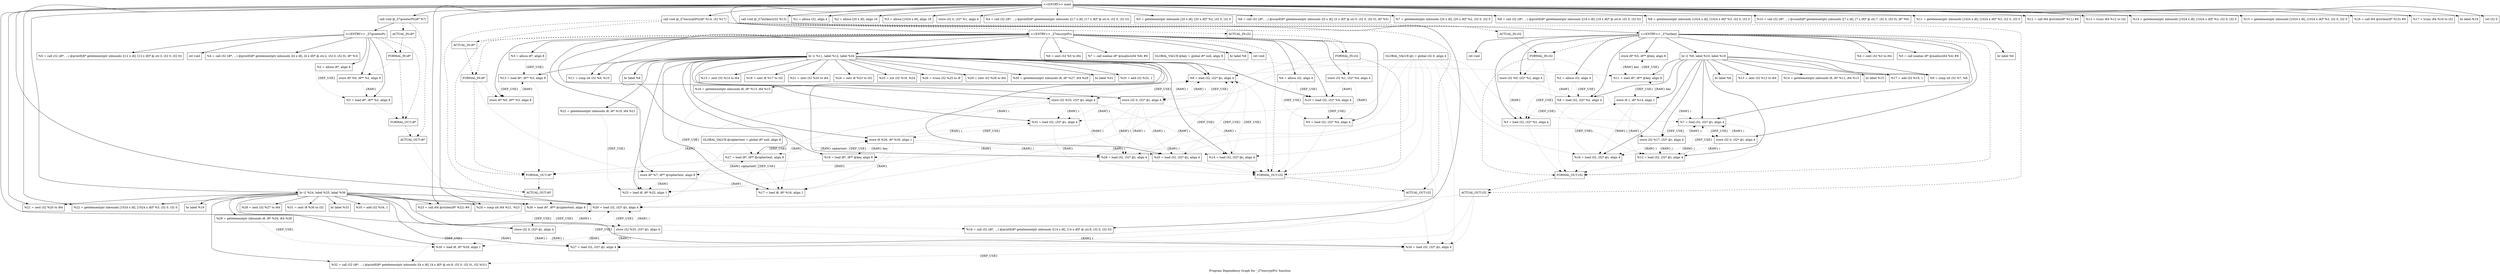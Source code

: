 digraph "Program Dependency Graph for '_Z7encryptPci' function" {
	label="Program Dependency Graph for '_Z7encryptPci' function";

	Node0x11faa50 [shape=record,label="{  %2 = alloca i8*, align 8}"];
	Node0x11faa50 -> Node0x11faa80[style=dotted,label = "{DEF_USE}" ];
	Node0x11faa80 [shape=record,label="{  %3 = load i8*, i8** %2, align 8}"];
	Node0x11faa80 -> Node0x1217750[style=dotted];
	Node0x11fa2b0 [shape=record,label="{  store i8* %0, i8** %2, align 8}"];
	Node0x11fa2b0 -> Node0x11faa80[style=dotted,label = "{RAW} "];
	Node0x11fa350 [shape=record,label="{\<\<ENTRY\>\> _Z7greeterPc}"];
	Node0x11fa350 -> Node0x11faa50;
	Node0x11fa350 -> Node0x11fa2b0;
	Node0x11fa350 -> Node0x11faa80;
	Node0x11fa350 -> Node0x11fa3e0;
	Node0x11fa350 -> Node0x11fa320;
	Node0x11fa350 -> Node0x11fa5c0;
	Node0x11fa350 -> Node0x12176e0[style=dashed];
	Node0x11fa350 -> Node0x1217750[style=dashed];
	Node0x11fa3e0 [shape=record,label="{  %4 = call i32 (i8*, ...) @printf(i8* getelementptr inbounds ([4 x i8], [4 x i8]* @.str.2, i32 0, i32 0), i8* %3)}"];
	Node0x11fa320 [shape=record,label="{  %5 = call i32 (i8*, ...) @printf(i8* getelementptr inbounds ([12 x i8], [12 x i8]* @.str.3, i32 0, i32 0))}"];
	Node0x11fa5c0 [shape=record,label="{  ret void}"];
	Node0x11f9ae0 [shape=record,label="{\<\<ENTRY\>\> _Z7initkeyi}"];
	Node0x11f9ae0 -> Node0x1200e20;
	Node0x11f9ae0 -> Node0x1200f20;
	Node0x11f9ae0 -> Node0x11ff9c0;
	Node0x11f9ae0 -> Node0x11ff990;
	Node0x11f9ae0 -> Node0x11ffa70;
	Node0x11f9ae0 -> Node0x11ffb70;
	Node0x11f9ae0 -> Node0x11ffbe0;
	Node0x11f9ae0 -> Node0x11ffc50;
	Node0x11f9ae0 -> Node0x1200e90;
	Node0x11f9ae0 -> Node0x11ffae0;
	Node0x11f9ae0 -> Node0x1200b90;
	Node0x11f9ae0 -> Node0x1200c00;
	Node0x11f9ae0 -> Node0x1202180;
	Node0x11f9ae0 -> Node0x1218130[style=dashed];
	Node0x11f9ae0 -> Node0x12181a0[style=dashed];
	Node0x1200e20 [shape=record,label="{  %2 = alloca i32, align 4}"];
	Node0x1200e20 -> Node0x11ff9c0[style=dotted,label = "{DEF_USE}" ];
	Node0x1200e20 -> Node0x11ffae0[style=dotted,label = "{DEF_USE}" ];
	Node0x1200f20 [shape=record,label="{  store i32 %0, i32* %2, align 4}"];
	Node0x1200f20 -> Node0x11ff9c0[style=dotted,label = "{RAW} "];
	Node0x1200f20 -> Node0x11ffae0[style=dotted,label = "{RAW} "];
	Node0x11ff9c0 [shape=record,label="{  %3 = load i32, i32* %2, align 4}"];
	Node0x11ff9c0 -> Node0x12181a0[style=dotted];
	Node0x11ff990 [shape=record,label="{  %4 = sext i32 %3 to i64}"];
	Node0x11ffa70 [shape=record,label="{  %5 = call noalias i8* @malloc(i64 %4) #6}"];
	Node0x11ffb70 [shape=record,label="{  store i8* %5, i8** @key, align 8}"];
	Node0x11ffb70 -> Node0x1200ce0[style=dotted,label = "{RAW} key"];
	Node0x11ffbe0 [shape=record,label="{  store i32 0, i32* @i, align 4}"];
	Node0x11ffbe0 -> Node0x1200e90[style=dotted,label = "{RAW} i"];
	Node0x11ffbe0 -> Node0x1200d50[style=dotted,label = "{RAW} i"];
	Node0x11ffbe0 -> Node0x12021b0[style=dotted,label = "{RAW} i"];
	Node0x11ffc50 [shape=record,label="{  br label %6}"];
	Node0x11ffcc0 [shape=record,label="{GLOBAL_VALUE:@i = global i32 0, align 4}"];
	Node0x11ffcc0 -> Node0x1200e90[style=dotted];
	Node0x11ffcc0 -> Node0x1200d50[style=dotted];
	Node0x11ffcc0 -> Node0x12021b0[style=dotted];
	Node0x11ffcc0 -> Node0x1203230[style=dotted];
	Node0x11ffcc0 -> Node0x1209e30[style=dotted];
	Node0x11ffcc0 -> Node0x1209fd0[style=dotted];
	Node0x11ffcc0 -> Node0x120a120[style=dotted];
	Node0x11ffcc0 -> Node0x120a190[style=dotted];
	Node0x11ffcc0 -> Node0x12156b0[style=dotted];
	Node0x11ffcc0 -> Node0x1215a90[style=dotted];
	Node0x11ffcc0 -> Node0x1215b00[style=dotted];
	Node0x1200e90 [shape=record,label="{  %7 = load i32, i32* @i, align 4}"];
	Node0x1200e90 -> Node0x11ffbe0[style=dotted,label = "{DEF_USE}" ];
	Node0x1200e90 -> Node0x1202330[style=dotted,label = "{DEF_USE}" ];
	Node0x1200e90 -> Node0x12181a0[style=dotted];
	Node0x11ffae0 [shape=record,label="{  %8 = load i32, i32* %2, align 4}"];
	Node0x11ffae0 -> Node0x11ff9c0[style=dotted,label = "{DEF_USE}" ];
	Node0x11ffae0 -> Node0x12181a0[style=dotted];
	Node0x1200b90 [shape=record,label="{  %9 = icmp ult i32 %7, %8}"];
	Node0x1200c00 [shape=record,label="{  br i1 %9, label %10, label %18}"];
	Node0x1200c00 -> Node0x1200e90;
	Node0x1200c00 -> Node0x11ffae0;
	Node0x1200c00 -> Node0x1200b90;
	Node0x1200c00 -> Node0x1200ce0;
	Node0x1200c00 -> Node0x1200d50;
	Node0x1200c00 -> Node0x1202420;
	Node0x1200c00 -> Node0x1202570;
	Node0x1200c00 -> Node0x12025e0;
	Node0x1200c00 -> Node0x1202650;
	Node0x1200c00 -> Node0x12021b0;
	Node0x1200c00 -> Node0x12024a0;
	Node0x1200c00 -> Node0x1202330;
	Node0x1200c00 -> Node0x12027d0;
	Node0x1200c70 [shape=record,label="{GLOBAL_VALUE:@key = global i8* null, align 8}"];
	Node0x1200c70 -> Node0x1200ce0[style=dotted];
	Node0x1200c70 -> Node0x1209f30[style=dotted];
	Node0x1200ce0 [shape=record,label="{  %11 = load i8*, i8** @key, align 8}"];
	Node0x1200ce0 -> Node0x11ffb70[style=dotted,label = "{DEF_USE}" ];
	Node0x1200ce0 -> Node0x12025e0[style=dotted,label = "{DEF_USE}" ];
	Node0x1200d50 [shape=record,label="{  %12 = load i32, i32* @i, align 4}"];
	Node0x1200d50 -> Node0x1200e90[style=dotted,label = "{DEF_USE}" ];
	Node0x1200d50 -> Node0x12181a0[style=dotted];
	Node0x12021b0 [shape=record,label="{  %16 = load i32, i32* @i, align 4}"];
	Node0x12021b0 -> Node0x12025e0[style=dotted,label = "{DEF_USE}" ];
	Node0x12021b0 -> Node0x12181a0[style=dotted];
	Node0x1202180 [shape=record,label="{  ret void}"];
	Node0x1202330 [shape=record,label="{  store i32 %17, i32* @i, align 4}"];
	Node0x1202330 -> Node0x1200e90[style=dotted,label = "{RAW} i"];
	Node0x1202330 -> Node0x1200d50[style=dotted,label = "{RAW} i"];
	Node0x1202330 -> Node0x12021b0[style=dotted,label = "{RAW} i"];
	Node0x1202420 [shape=record,label="{  %13 = zext i32 %12 to i64}"];
	Node0x1202570 [shape=record,label="{  %14 = getelementptr inbounds i8, i8* %11, i64 %13}"];
	Node0x12025e0 [shape=record,label="{  store i8 1, i8* %14, align 1}"];
	Node0x12025e0 -> Node0x1200e90[style=dotted,label = "{RAW} i"];
	Node0x12025e0 -> Node0x1200ce0[style=dotted,label = "{RAW} key"];
	Node0x12025e0 -> Node0x1200d50[style=dotted,label = "{RAW} i"];
	Node0x12025e0 -> Node0x12021b0[style=dotted,label = "{RAW} i"];
	Node0x1202650 [shape=record,label="{  br label %15}"];
	Node0x12024a0 [shape=record,label="{  %17 = add i32 %16, 1}"];
	Node0x12027d0 [shape=record,label="{  br label %6}"];
	Node0x120bc70 [shape=record,label="{\<\<ENTRY\>\> _Z7encryptPci}"];
	Node0x120bc70 -> Node0x120bca0;
	Node0x120bc70 -> Node0x120bd10;
	Node0x120bc70 -> Node0x120bdb0;
	Node0x120bc70 -> Node0x120bd80;
	Node0x120bc70 -> Node0x1202f70;
	Node0x120bc70 -> Node0x1203070;
	Node0x120bc70 -> Node0x12030e0;
	Node0x120bc70 -> Node0x1203150;
	Node0x120bc70 -> Node0x12031c0;
	Node0x120bc70 -> Node0x1202fe0;
	Node0x120bc70 -> Node0x1203230;
	Node0x120bc70 -> Node0x12032a0;
	Node0x120bc70 -> Node0x1209d50;
	Node0x120bc70 -> Node0x1209dc0;
	Node0x120bc70 -> Node0x120a200;
	Node0x120bc70 -> Node0x12192a0[style=dashed];
	Node0x120bc70 -> Node0x1219310[style=dashed];
	Node0x120bc70 -> Node0x120e640[style=dashed];
	Node0x120bc70 -> Node0x12195e0[style=dashed];
	Node0x120bca0 [shape=record,label="{  %3 = alloca i8*, align 8}"];
	Node0x120bca0 -> Node0x120a2e0[style=dotted,label = "{DEF_USE}" ];
	Node0x120bd10 [shape=record,label="{  %4 = alloca i32, align 4}"];
	Node0x120bd10 -> Node0x1202f70[style=dotted,label = "{DEF_USE}" ];
	Node0x120bd10 -> Node0x12032a0[style=dotted,label = "{DEF_USE}" ];
	Node0x120bdb0 [shape=record,label="{  store i8* %0, i8** %3, align 8}"];
	Node0x120bdb0 -> Node0x120a2e0[style=dotted,label = "{RAW} "];
	Node0x120bd80 [shape=record,label="{  store i32 %1, i32* %4, align 4}"];
	Node0x120bd80 -> Node0x1202f70[style=dotted,label = "{RAW} "];
	Node0x120bd80 -> Node0x12032a0[style=dotted,label = "{RAW} "];
	Node0x1202f70 [shape=record,label="{  %5 = load i32, i32* %4, align 4}"];
	Node0x1202f70 -> Node0x12195e0[style=dotted];
	Node0x1203070 [shape=record,label="{  %6 = sext i32 %5 to i64}"];
	Node0x12030e0 [shape=record,label="{  %7 = call noalias i8* @malloc(i64 %6) #6}"];
	Node0x1203150 [shape=record,label="{  store i8* %7, i8** @ciphertext, align 8}"];
	Node0x1203150 -> Node0x120a3b0[style=dotted,label = "{RAW} "];
	Node0x1203150 -> Node0x120a420[style=dotted,label = "{RAW} "];
	Node0x1203150 -> Node0x120a0b0[style=dotted,label = "{RAW} ciphertext"];
	Node0x12031c0 [shape=record,label="{  store i32 0, i32* @i, align 4}"];
	Node0x12031c0 -> Node0x1203230[style=dotted,label = "{RAW} i"];
	Node0x12031c0 -> Node0x1209e30[style=dotted,label = "{RAW} i"];
	Node0x12031c0 -> Node0x120a3b0[style=dotted,label = "{RAW} "];
	Node0x12031c0 -> Node0x1209fd0[style=dotted,label = "{RAW} i"];
	Node0x12031c0 -> Node0x120a420[style=dotted,label = "{RAW} "];
	Node0x12031c0 -> Node0x120a120[style=dotted,label = "{RAW} i"];
	Node0x12031c0 -> Node0x120a190[style=dotted,label = "{RAW} i"];
	Node0x1202fe0 [shape=record,label="{  br label %8}"];
	Node0x1203230 [shape=record,label="{  %9 = load i32, i32* @i, align 4}"];
	Node0x1203230 -> Node0x12031c0[style=dotted,label = "{DEF_USE}" ];
	Node0x1203230 -> Node0x120a490[style=dotted,label = "{DEF_USE}" ];
	Node0x1203230 -> Node0x12195e0[style=dotted];
	Node0x12032a0 [shape=record,label="{  %10 = load i32, i32* %4, align 4}"];
	Node0x12032a0 -> Node0x1202f70[style=dotted,label = "{DEF_USE}" ];
	Node0x12032a0 -> Node0x12195e0[style=dotted];
	Node0x1209d50 [shape=record,label="{  %11 = icmp ult i32 %9, %10}"];
	Node0x1209dc0 [shape=record,label="{  br i1 %11, label %12, label %34}"];
	Node0x1209dc0 -> Node0x1203230;
	Node0x1209dc0 -> Node0x12032a0;
	Node0x1209dc0 -> Node0x1209d50;
	Node0x1209dc0 -> Node0x120a2e0;
	Node0x1209dc0 -> Node0x1209e30;
	Node0x1209dc0 -> Node0x120a5c0;
	Node0x1209dc0 -> Node0x120a6c0;
	Node0x1209dc0 -> Node0x120a3b0;
	Node0x1209dc0 -> Node0x120a730;
	Node0x1209dc0 -> Node0x1209f30;
	Node0x1209dc0 -> Node0x1209fd0;
	Node0x1209dc0 -> Node0x120a7a0;
	Node0x1209dc0 -> Node0x120a7d0;
	Node0x1209dc0 -> Node0x120a420;
	Node0x1209dc0 -> Node0x1202ee0;
	Node0x1209dc0 -> Node0x1205540;
	Node0x1209dc0 -> Node0x12055b0;
	Node0x1209dc0 -> Node0x120a0b0;
	Node0x1209dc0 -> Node0x120a120;
	Node0x1209dc0 -> Node0x1205620;
	Node0x1209dc0 -> Node0x1205690;
	Node0x1209dc0 -> Node0x120ddc0;
	Node0x1209dc0 -> Node0x120de30;
	Node0x1209dc0 -> Node0x120a190;
	Node0x1209dc0 -> Node0x120dea0;
	Node0x1209dc0 -> Node0x120a490;
	Node0x1209dc0 -> Node0x120e530;
	Node0x1209e30 [shape=record,label="{  %14 = load i32, i32* @i, align 4}"];
	Node0x1209e30 -> Node0x1203230[style=dotted,label = "{DEF_USE}" ];
	Node0x1209e30 -> Node0x12195e0[style=dotted];
	Node0x1209f30 [shape=record,label="{  %19 = load i8*, i8** @key, align 8}"];
	Node0x1209f30 -> Node0x120ddc0[style=dotted,label = "{DEF_USE}" ];
	Node0x1209f30 -> Node0x1219310[style=dotted];
	Node0x1209fd0 [shape=record,label="{  %20 = load i32, i32* @i, align 4}"];
	Node0x1209fd0 -> Node0x1203230[style=dotted,label = "{DEF_USE}" ];
	Node0x1209fd0 -> Node0x12195e0[style=dotted];
	Node0x120a040 [shape=record,label="{GLOBAL_VALUE:@ciphertext = global i8* null, align 8}"];
	Node0x120a040 -> Node0x120a0b0[style=dotted];
	Node0x120a040 -> Node0x12159f0[style=dotted];
	Node0x120a0b0 [shape=record,label="{  %27 = load i8*, i8** @ciphertext, align 8}"];
	Node0x120a0b0 -> Node0x1203150[style=dotted,label = "{DEF_USE}" ];
	Node0x120a0b0 -> Node0x120ddc0[style=dotted,label = "{DEF_USE}" ];
	Node0x120a0b0 -> Node0x1219310[style=dotted];
	Node0x120a120 [shape=record,label="{  %28 = load i32, i32* @i, align 4}"];
	Node0x120a120 -> Node0x1203230[style=dotted,label = "{DEF_USE}" ];
	Node0x120a120 -> Node0x12195e0[style=dotted];
	Node0x120a190 [shape=record,label="{  %32 = load i32, i32* @i, align 4}"];
	Node0x120a190 -> Node0x120ddc0[style=dotted,label = "{DEF_USE}" ];
	Node0x120a190 -> Node0x12195e0[style=dotted];
	Node0x120a200 [shape=record,label="{  ret void}"];
	Node0x120a2e0 [shape=record,label="{  %13 = load i8*, i8** %3, align 8}"];
	Node0x120a2e0 -> Node0x120bdb0[style=dotted,label = "{DEF_USE}" ];
	Node0x120a2e0 -> Node0x1219310[style=dotted];
	Node0x120a3b0 [shape=record,label="{  %17 = load i8, i8* %16, align 1}"];
	Node0x120a420 [shape=record,label="{  %23 = load i8, i8* %22, align 1}"];
	Node0x120a490 [shape=record,label="{  store i32 %33, i32* @i, align 4}"];
	Node0x120a490 -> Node0x1203230[style=dotted,label = "{RAW} i"];
	Node0x120a490 -> Node0x1209e30[style=dotted,label = "{RAW} i"];
	Node0x120a490 -> Node0x120a3b0[style=dotted,label = "{RAW} "];
	Node0x120a490 -> Node0x1209fd0[style=dotted,label = "{RAW} i"];
	Node0x120a490 -> Node0x120a420[style=dotted,label = "{RAW} "];
	Node0x120a490 -> Node0x120a120[style=dotted,label = "{RAW} i"];
	Node0x120a490 -> Node0x120a190[style=dotted,label = "{RAW} i"];
	Node0x120a5c0 [shape=record,label="{  %15 = zext i32 %14 to i64}"];
	Node0x120a6c0 [shape=record,label="{  %16 = getelementptr inbounds i8, i8* %13, i64 %15}"];
	Node0x120a6c0 -> Node0x120a3b0[style=dotted,label = "{DEF_USE}" ];
	Node0x120a730 [shape=record,label="{  %18 = sext i8 %17 to i32}"];
	Node0x120a7a0 [shape=record,label="{  %21 = zext i32 %20 to i64}"];
	Node0x120a7d0 [shape=record,label="{  %22 = getelementptr inbounds i8, i8* %19, i64 %21}"];
	Node0x120a7d0 -> Node0x120a420[style=dotted,label = "{DEF_USE}" ];
	Node0x1202ee0 [shape=record,label="{  %24 = sext i8 %23 to i32}"];
	Node0x1205540 [shape=record,label="{  %25 = xor i32 %18, %24}"];
	Node0x12055b0 [shape=record,label="{  %26 = trunc i32 %25 to i8}"];
	Node0x1205620 [shape=record,label="{  %29 = zext i32 %28 to i64}"];
	Node0x1205690 [shape=record,label="{  %30 = getelementptr inbounds i8, i8* %27, i64 %29}"];
	Node0x120ddc0 [shape=record,label="{  store i8 %26, i8* %30, align 1}"];
	Node0x120ddc0 -> Node0x1203230[style=dotted,label = "{RAW} i"];
	Node0x120ddc0 -> Node0x1209e30[style=dotted,label = "{RAW} i"];
	Node0x120ddc0 -> Node0x120a3b0[style=dotted,label = "{RAW} "];
	Node0x120ddc0 -> Node0x1209f30[style=dotted,label = "{RAW} key"];
	Node0x120ddc0 -> Node0x1209fd0[style=dotted,label = "{RAW} i"];
	Node0x120ddc0 -> Node0x120a420[style=dotted,label = "{RAW} "];
	Node0x120ddc0 -> Node0x120a0b0[style=dotted,label = "{RAW} ciphertext"];
	Node0x120ddc0 -> Node0x120a120[style=dotted,label = "{RAW} i"];
	Node0x120ddc0 -> Node0x120a190[style=dotted,label = "{RAW} i"];
	Node0x120de30 [shape=record,label="{  br label %31}"];
	Node0x120dea0 [shape=record,label="{  %33 = add i32 %32, 1}"];
	Node0x120e530 [shape=record,label="{  br label %8}"];
	Node0x120b600 [shape=record,label="{\<\<ENTRY\>\> main}"];
	Node0x120b600 -> Node0x12043e0;
	Node0x120b600 -> Node0x1204450;
	Node0x120b600 -> Node0x12044f0;
	Node0x120b600 -> Node0x12044c0;
	Node0x120b600 -> Node0x12045f0;
	Node0x120b600 -> Node0x12046f0;
	Node0x120b600 -> Node0x1204760;
	Node0x120b600 -> Node0x1214150;
	Node0x120b600 -> Node0x12141c0;
	Node0x120b600 -> Node0x1204660;
	Node0x120b600 -> Node0x1214340;
	Node0x120b600 -> Node0x12143b0;
	Node0x120b600 -> Node0x1214420;
	Node0x120b600 -> Node0x1214490;
	Node0x120b600 -> Node0x1215150;
	Node0x120b600 -> Node0x12151c0;
	Node0x120b600 -> Node0x1215230;
	Node0x120b600 -> Node0x1214230;
	Node0x120b600 -> Node0x12142a0;
	Node0x120b600 -> Node0x1214310;
	Node0x120b600 -> Node0x12154f0;
	Node0x120b600 -> Node0x1215560;
	Node0x120b600 -> Node0x12155d0;
	Node0x120b600 -> Node0x1215640;
	Node0x120b600 -> Node0x12156b0;
	Node0x120b600 -> Node0x1209ea0;
	Node0x120b600 -> Node0x1215830;
	Node0x120b600 -> Node0x12158a0;
	Node0x120b600 -> Node0x1215910;
	Node0x120b600 -> Node0x1215980;
	Node0x120b600 -> Node0x1217060;
	Node0x12043e0 [shape=record,label="{  %1 = alloca i32, align 4}"];
	Node0x1204450 [shape=record,label="{  %2 = alloca [20 x i8], align 16}"];
	Node0x12044f0 [shape=record,label="{  %3 = alloca [1024 x i8], align 16}"];
	Node0x12044c0 [shape=record,label="{  store i32 0, i32* %1, align 4}"];
	Node0x12045f0 [shape=record,label="{  %4 = call i32 (i8*, ...) @printf(i8* getelementptr inbounds ([17 x i8], [17 x i8]* @.str.4, i32 0, i32 0))}"];
	Node0x12046f0 [shape=record,label="{  %5 = getelementptr inbounds [20 x i8], [20 x i8]* %2, i32 0, i32 0}"];
	Node0x1204760 [shape=record,label="{  %6 = call i32 (i8*, ...) @scanf(i8* getelementptr inbounds ([5 x i8], [5 x i8]* @.str.5, i32 0, i32 0), i8* %5)}"];
	Node0x1214150 [shape=record,label="{  %7 = getelementptr inbounds [20 x i8], [20 x i8]* %2, i32 0, i32 0}"];
	Node0x12141c0 [shape=record,label="{  call void @_Z7greeterPc(i8* %7)}"];
	Node0x12141c0 -> Node0x11fa350;
	Node0x12141c0 -> Node0x1217ab0[style=dashed];
	Node0x12141c0 -> Node0x1217b50[style=dashed];
	Node0x1204660 [shape=record,label="{  %8 = call i32 (i8*, ...) @printf(i8* getelementptr inbounds ([18 x i8], [18 x i8]* @.str.6, i32 0, i32 0))}"];
	Node0x1214340 [shape=record,label="{  %9 = getelementptr inbounds [1024 x i8], [1024 x i8]* %3, i32 0, i32 0}"];
	Node0x12143b0 [shape=record,label="{  %10 = call i32 (i8*, ...) @scanf(i8* getelementptr inbounds ([7 x i8], [7 x i8]* @.str.7, i32 0, i32 0), i8* %9)}"];
	Node0x1214420 [shape=record,label="{  %11 = getelementptr inbounds [1024 x i8], [1024 x i8]* %3, i32 0, i32 0}"];
	Node0x1214490 [shape=record,label="{  %12 = call i64 @strlen(i8* %11) #6}"];
	Node0x1215150 [shape=record,label="{  %13 = trunc i64 %12 to i32}"];
	Node0x12151c0 [shape=record,label="{  call void @_Z7initkeyi(i32 %13)}"];
	Node0x12151c0 -> Node0x11f9ae0;
	Node0x12151c0 -> Node0x12185f0[style=dashed];
	Node0x12151c0 -> Node0x1218690[style=dashed];
	Node0x1215230 [shape=record,label="{  %14 = getelementptr inbounds [1024 x i8], [1024 x i8]* %3, i32 0, i32 0}"];
	Node0x1214230 [shape=record,label="{  %15 = getelementptr inbounds [1024 x i8], [1024 x i8]* %3, i32 0, i32 0}"];
	Node0x12142a0 [shape=record,label="{  %16 = call i64 @strlen(i8* %15) #6}"];
	Node0x1214310 [shape=record,label="{  %17 = trunc i64 %16 to i32}"];
	Node0x12154f0 [shape=record,label="{  call void @_Z7encryptPci(i8* %14, i32 %17)}"];
	Node0x12154f0 -> Node0x120bc70;
	Node0x12154f0 -> Node0x1219d30[style=dashed];
	Node0x12154f0 -> Node0x1219dd0[style=dashed];
	Node0x12154f0 -> Node0x1219da0[style=dashed];
	Node0x12154f0 -> Node0x1219ed0[style=dashed];
	Node0x1215560 [shape=record,label="{  %18 = call i32 (i8*, ...) @printf(i8* getelementptr inbounds ([14 x i8], [14 x i8]* @.str.8, i32 0, i32 0))}"];
	Node0x12155d0 [shape=record,label="{  store i32 0, i32* @i, align 4}"];
	Node0x12155d0 -> Node0x12156b0[style=dotted,label = "{RAW} i"];
	Node0x12155d0 -> Node0x1215a90[style=dotted,label = "{RAW} i"];
	Node0x12155d0 -> Node0x121a000[style=dotted,label = "{RAW} "];
	Node0x12155d0 -> Node0x1215b00[style=dotted,label = "{RAW} i"];
	Node0x1215640 [shape=record,label="{  br label %19}"];
	Node0x12156b0 [shape=record,label="{  %20 = load i32, i32* @i, align 4}"];
	Node0x12156b0 -> Node0x12155d0[style=dotted,label = "{DEF_USE}" ];
	Node0x12156b0 -> Node0x1219fd0[style=dotted,label = "{DEF_USE}" ];
	Node0x1209ea0 [shape=record,label="{  %21 = zext i32 %20 to i64}"];
	Node0x1215830 [shape=record,label="{  %22 = getelementptr inbounds [1024 x i8], [1024 x i8]* %3, i32 0, i32 0}"];
	Node0x12158a0 [shape=record,label="{  %23 = call i64 @strlen(i8* %22) #6}"];
	Node0x1215910 [shape=record,label="{  %24 = icmp ult i64 %21, %23}"];
	Node0x1215980 [shape=record,label="{  br i1 %24, label %25, label %36}"];
	Node0x1215980 -> Node0x12156b0;
	Node0x1215980 -> Node0x1209ea0;
	Node0x1215980 -> Node0x1215830;
	Node0x1215980 -> Node0x12158a0;
	Node0x1215980 -> Node0x1215910;
	Node0x1215980 -> Node0x12159f0;
	Node0x1215980 -> Node0x1215a90;
	Node0x1215980 -> Node0x121a130;
	Node0x1215980 -> Node0x121a280;
	Node0x1215980 -> Node0x121a000;
	Node0x1215980 -> Node0x121a160;
	Node0x1215980 -> Node0x121a1d0;
	Node0x1215980 -> Node0x120dfe0;
	Node0x1215980 -> Node0x1215b00;
	Node0x1215980 -> Node0x120e050;
	Node0x1215980 -> Node0x1219fd0;
	Node0x1215980 -> Node0x120e0c0;
	Node0x12159f0 [shape=record,label="{  %26 = load i8*, i8** @ciphertext, align 8}"];
	Node0x12159f0 -> Node0x1215560[style=dotted,label = "{DEF_USE}" ];
	Node0x12159f0 -> Node0x121a1d0[style=dotted,label = "{DEF_USE}" ];
	Node0x1215a90 [shape=record,label="{  %27 = load i32, i32* @i, align 4}"];
	Node0x1215a90 -> Node0x12156b0[style=dotted,label = "{DEF_USE}" ];
	Node0x1215b00 [shape=record,label="{  %34 = load i32, i32* @i, align 4}"];
	Node0x1215b00 -> Node0x121a1d0[style=dotted,label = "{DEF_USE}" ];
	Node0x1217060 [shape=record,label="{  ret i32 0}"];
	Node0x12176e0 [shape=record,label="{FORMAL_IN:i8*}"];
	Node0x12176e0 -> Node0x1217750[style=dashed];
	Node0x12176e0 -> Node0x11fa2b0[style=dotted];
	Node0x1217750 [shape=record,label="{FORMAL_OUT:i8*}"];
	Node0x1217750 -> Node0x1217b50[style=dashed];
	Node0x1217ab0 [shape=record,label="{ACTUAL_IN:i8*}"];
	Node0x1217ab0 -> Node0x12176e0[style=dashed];
	Node0x1217b50 [shape=record,label="{ACTUAL_OUT:i8*}"];
	Node0x1217b50 -> Node0x12159f0[style=dotted];
	Node0x1218130 [shape=record,label="{FORMAL_IN:i32}"];
	Node0x1218130 -> Node0x12181a0[style=dashed];
	Node0x1218130 -> Node0x1200f20[style=dotted];
	Node0x1218130 -> Node0x11ffbe0[style=dotted];
	Node0x1218130 -> Node0x1202330[style=dotted];
	Node0x12181a0 [shape=record,label="{FORMAL_OUT:i32}"];
	Node0x12181a0 -> Node0x1218690[style=dashed];
	Node0x12185f0 [shape=record,label="{ACTUAL_IN:i32}"];
	Node0x12185f0 -> Node0x1218130[style=dashed];
	Node0x1218690 [shape=record,label="{ACTUAL_OUT:i32}"];
	Node0x1218690 -> Node0x12156b0[style=dotted];
	Node0x1218690 -> Node0x1215a90[style=dotted];
	Node0x1218690 -> Node0x1215b00[style=dotted];
	Node0x12192a0 [shape=record,label="{FORMAL_IN:i8*}"];
	Node0x12192a0 -> Node0x1219310[style=dashed];
	Node0x12192a0 -> Node0x120bdb0[style=dotted];
	Node0x12192a0 -> Node0x1203150[style=dotted];
	Node0x1219310 [shape=record,label="{FORMAL_OUT:i8*}"];
	Node0x1219310 -> Node0x1219dd0[style=dashed];
	Node0x120e640 [shape=record,label="{FORMAL_IN:i32}"];
	Node0x120e640 -> Node0x12195e0[style=dashed];
	Node0x120e640 -> Node0x120bd80[style=dotted];
	Node0x120e640 -> Node0x12031c0[style=dotted];
	Node0x120e640 -> Node0x120a490[style=dotted];
	Node0x12195e0 [shape=record,label="{FORMAL_OUT:i32}"];
	Node0x12195e0 -> Node0x1219ed0[style=dashed];
	Node0x1219d30 [shape=record,label="{ACTUAL_IN:i8*}"];
	Node0x1219d30 -> Node0x12192a0[style=dashed];
	Node0x1219dd0 [shape=record,label="{ACTUAL_OUT:i8*}"];
	Node0x1219dd0 -> Node0x12159f0[style=dotted];
	Node0x1219da0 [shape=record,label="{ACTUAL_IN:i32}"];
	Node0x1219da0 -> Node0x120e640[style=dashed];
	Node0x1219ed0 [shape=record,label="{ACTUAL_OUT:i32}"];
	Node0x1219ed0 -> Node0x12156b0[style=dotted];
	Node0x1219ed0 -> Node0x1215a90[style=dotted];
	Node0x1219ed0 -> Node0x1215b00[style=dotted];
	Node0x121a000 [shape=record,label="{  %30 = load i8, i8* %29, align 1}"];
	Node0x1219fd0 [shape=record,label="{  store i32 %35, i32* @i, align 4}"];
	Node0x1219fd0 -> Node0x12156b0[style=dotted,label = "{RAW} i"];
	Node0x1219fd0 -> Node0x1215a90[style=dotted,label = "{RAW} i"];
	Node0x1219fd0 -> Node0x121a000[style=dotted,label = "{RAW} "];
	Node0x1219fd0 -> Node0x1215b00[style=dotted,label = "{RAW} i"];
	Node0x121a130 [shape=record,label="{  %28 = zext i32 %27 to i64}"];
	Node0x121a280 [shape=record,label="{  %29 = getelementptr inbounds i8, i8* %26, i64 %28}"];
	Node0x121a280 -> Node0x121a000[style=dotted,label = "{DEF_USE}" ];
	Node0x121a160 [shape=record,label="{  %31 = sext i8 %30 to i32}"];
	Node0x121a1d0 [shape=record,label="{  %32 = call i32 (i8*, ...) @printf(i8* getelementptr inbounds ([4 x i8], [4 x i8]* @.str.9, i32 0, i32 0), i32 %31)}"];
	Node0x120dfe0 [shape=record,label="{  br label %33}"];
	Node0x120e050 [shape=record,label="{  %35 = add i32 %34, 1}"];
	Node0x120e0c0 [shape=record,label="{  br label %19}"];
}
